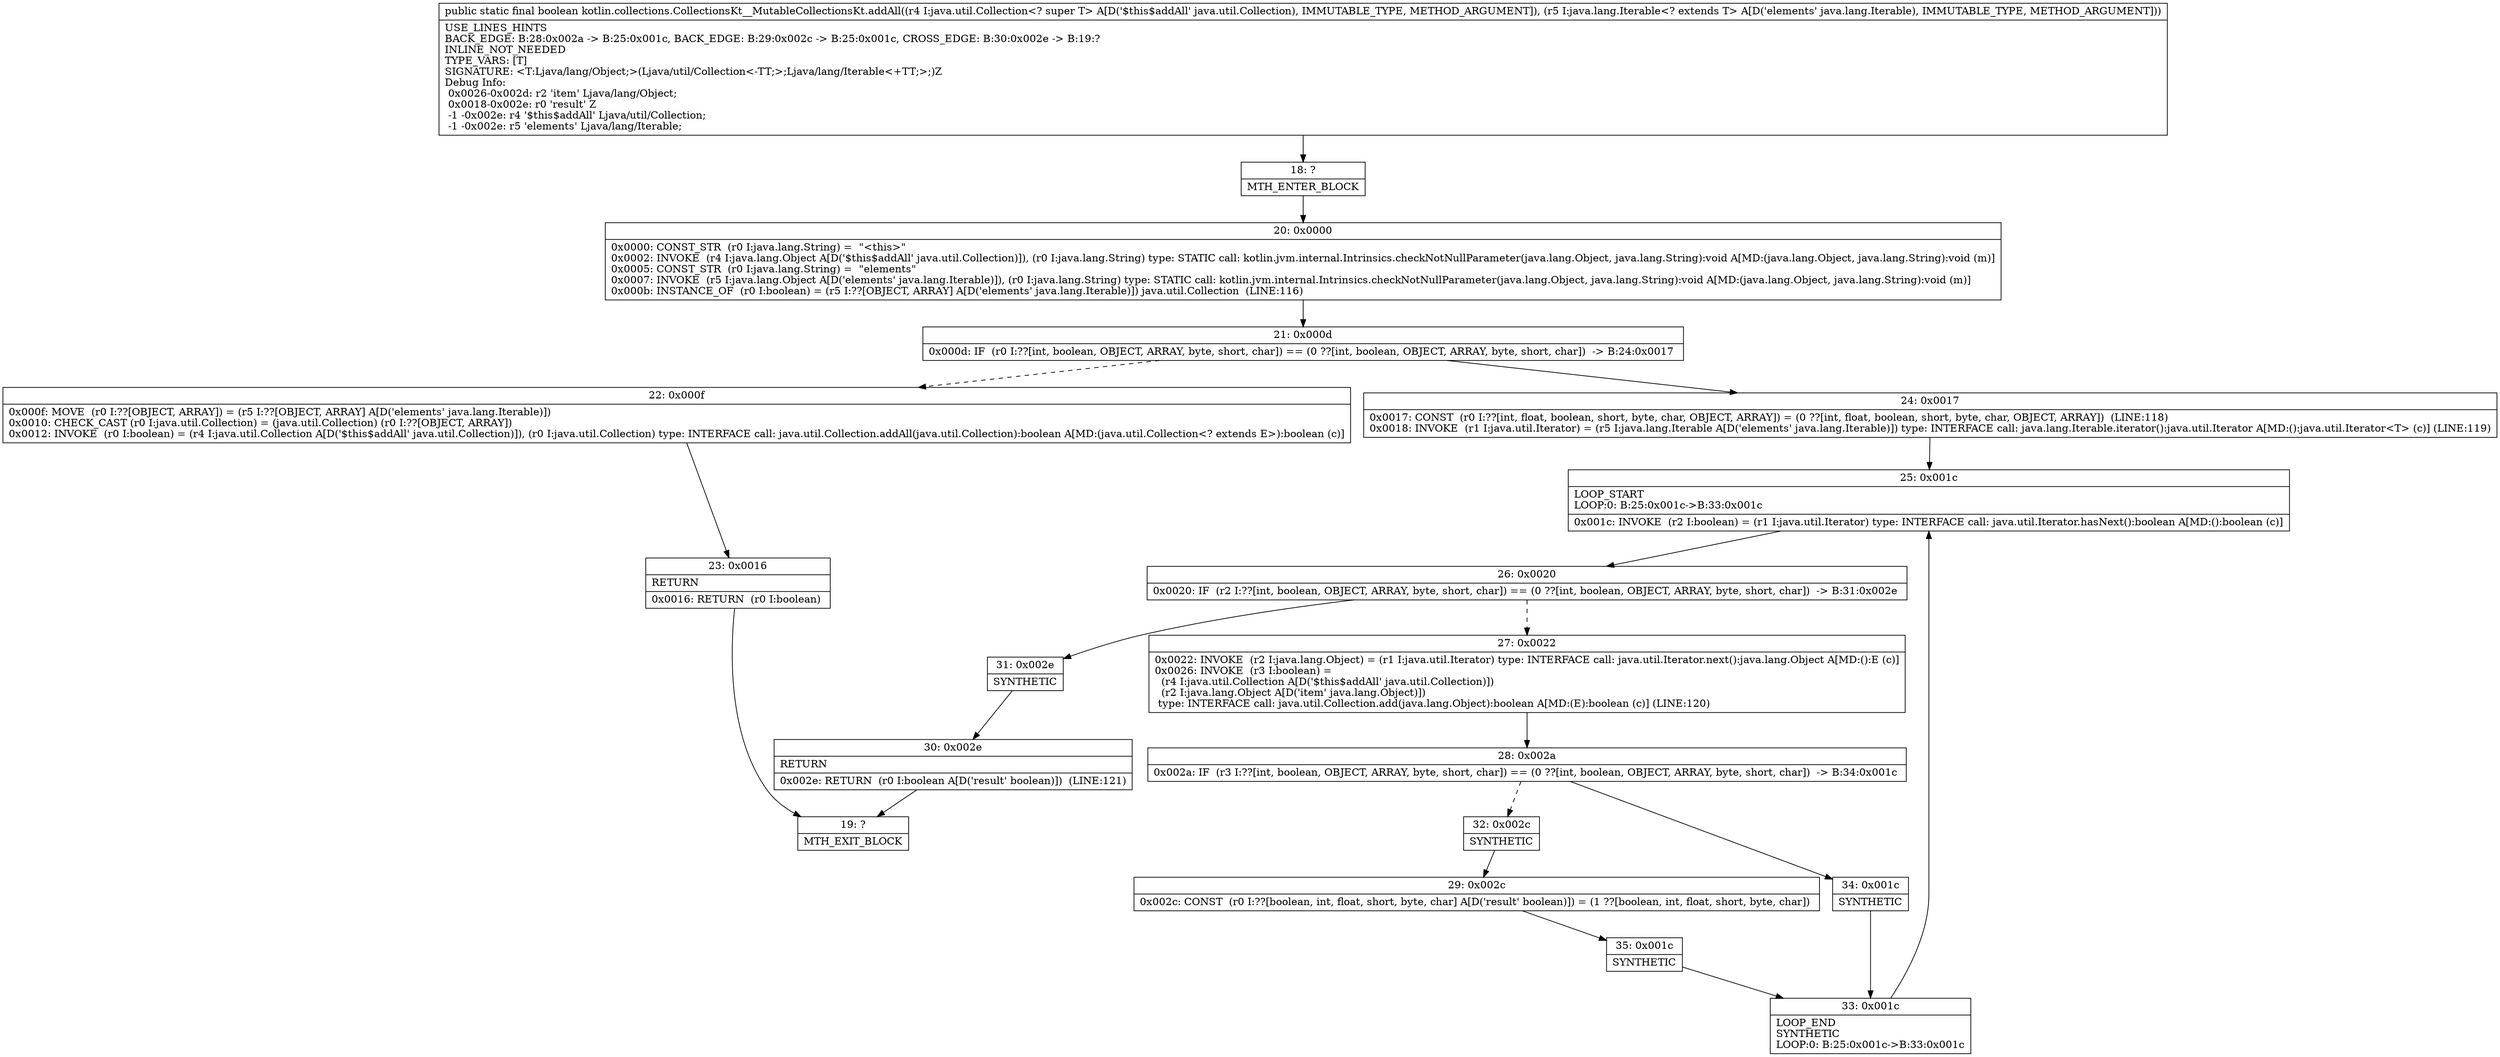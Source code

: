 digraph "CFG forkotlin.collections.CollectionsKt__MutableCollectionsKt.addAll(Ljava\/util\/Collection;Ljava\/lang\/Iterable;)Z" {
Node_18 [shape=record,label="{18\:\ ?|MTH_ENTER_BLOCK\l}"];
Node_20 [shape=record,label="{20\:\ 0x0000|0x0000: CONST_STR  (r0 I:java.lang.String) =  \"\<this\>\" \l0x0002: INVOKE  (r4 I:java.lang.Object A[D('$this$addAll' java.util.Collection)]), (r0 I:java.lang.String) type: STATIC call: kotlin.jvm.internal.Intrinsics.checkNotNullParameter(java.lang.Object, java.lang.String):void A[MD:(java.lang.Object, java.lang.String):void (m)]\l0x0005: CONST_STR  (r0 I:java.lang.String) =  \"elements\" \l0x0007: INVOKE  (r5 I:java.lang.Object A[D('elements' java.lang.Iterable)]), (r0 I:java.lang.String) type: STATIC call: kotlin.jvm.internal.Intrinsics.checkNotNullParameter(java.lang.Object, java.lang.String):void A[MD:(java.lang.Object, java.lang.String):void (m)]\l0x000b: INSTANCE_OF  (r0 I:boolean) = (r5 I:??[OBJECT, ARRAY] A[D('elements' java.lang.Iterable)]) java.util.Collection  (LINE:116)\l}"];
Node_21 [shape=record,label="{21\:\ 0x000d|0x000d: IF  (r0 I:??[int, boolean, OBJECT, ARRAY, byte, short, char]) == (0 ??[int, boolean, OBJECT, ARRAY, byte, short, char])  \-\> B:24:0x0017 \l}"];
Node_22 [shape=record,label="{22\:\ 0x000f|0x000f: MOVE  (r0 I:??[OBJECT, ARRAY]) = (r5 I:??[OBJECT, ARRAY] A[D('elements' java.lang.Iterable)]) \l0x0010: CHECK_CAST (r0 I:java.util.Collection) = (java.util.Collection) (r0 I:??[OBJECT, ARRAY]) \l0x0012: INVOKE  (r0 I:boolean) = (r4 I:java.util.Collection A[D('$this$addAll' java.util.Collection)]), (r0 I:java.util.Collection) type: INTERFACE call: java.util.Collection.addAll(java.util.Collection):boolean A[MD:(java.util.Collection\<? extends E\>):boolean (c)]\l}"];
Node_23 [shape=record,label="{23\:\ 0x0016|RETURN\l|0x0016: RETURN  (r0 I:boolean) \l}"];
Node_19 [shape=record,label="{19\:\ ?|MTH_EXIT_BLOCK\l}"];
Node_24 [shape=record,label="{24\:\ 0x0017|0x0017: CONST  (r0 I:??[int, float, boolean, short, byte, char, OBJECT, ARRAY]) = (0 ??[int, float, boolean, short, byte, char, OBJECT, ARRAY])  (LINE:118)\l0x0018: INVOKE  (r1 I:java.util.Iterator) = (r5 I:java.lang.Iterable A[D('elements' java.lang.Iterable)]) type: INTERFACE call: java.lang.Iterable.iterator():java.util.Iterator A[MD:():java.util.Iterator\<T\> (c)] (LINE:119)\l}"];
Node_25 [shape=record,label="{25\:\ 0x001c|LOOP_START\lLOOP:0: B:25:0x001c\-\>B:33:0x001c\l|0x001c: INVOKE  (r2 I:boolean) = (r1 I:java.util.Iterator) type: INTERFACE call: java.util.Iterator.hasNext():boolean A[MD:():boolean (c)]\l}"];
Node_26 [shape=record,label="{26\:\ 0x0020|0x0020: IF  (r2 I:??[int, boolean, OBJECT, ARRAY, byte, short, char]) == (0 ??[int, boolean, OBJECT, ARRAY, byte, short, char])  \-\> B:31:0x002e \l}"];
Node_27 [shape=record,label="{27\:\ 0x0022|0x0022: INVOKE  (r2 I:java.lang.Object) = (r1 I:java.util.Iterator) type: INTERFACE call: java.util.Iterator.next():java.lang.Object A[MD:():E (c)]\l0x0026: INVOKE  (r3 I:boolean) = \l  (r4 I:java.util.Collection A[D('$this$addAll' java.util.Collection)])\l  (r2 I:java.lang.Object A[D('item' java.lang.Object)])\l type: INTERFACE call: java.util.Collection.add(java.lang.Object):boolean A[MD:(E):boolean (c)] (LINE:120)\l}"];
Node_28 [shape=record,label="{28\:\ 0x002a|0x002a: IF  (r3 I:??[int, boolean, OBJECT, ARRAY, byte, short, char]) == (0 ??[int, boolean, OBJECT, ARRAY, byte, short, char])  \-\> B:34:0x001c \l}"];
Node_32 [shape=record,label="{32\:\ 0x002c|SYNTHETIC\l}"];
Node_29 [shape=record,label="{29\:\ 0x002c|0x002c: CONST  (r0 I:??[boolean, int, float, short, byte, char] A[D('result' boolean)]) = (1 ??[boolean, int, float, short, byte, char]) \l}"];
Node_35 [shape=record,label="{35\:\ 0x001c|SYNTHETIC\l}"];
Node_33 [shape=record,label="{33\:\ 0x001c|LOOP_END\lSYNTHETIC\lLOOP:0: B:25:0x001c\-\>B:33:0x001c\l}"];
Node_34 [shape=record,label="{34\:\ 0x001c|SYNTHETIC\l}"];
Node_31 [shape=record,label="{31\:\ 0x002e|SYNTHETIC\l}"];
Node_30 [shape=record,label="{30\:\ 0x002e|RETURN\l|0x002e: RETURN  (r0 I:boolean A[D('result' boolean)])  (LINE:121)\l}"];
MethodNode[shape=record,label="{public static final boolean kotlin.collections.CollectionsKt__MutableCollectionsKt.addAll((r4 I:java.util.Collection\<? super T\> A[D('$this$addAll' java.util.Collection), IMMUTABLE_TYPE, METHOD_ARGUMENT]), (r5 I:java.lang.Iterable\<? extends T\> A[D('elements' java.lang.Iterable), IMMUTABLE_TYPE, METHOD_ARGUMENT]))  | USE_LINES_HINTS\lBACK_EDGE: B:28:0x002a \-\> B:25:0x001c, BACK_EDGE: B:29:0x002c \-\> B:25:0x001c, CROSS_EDGE: B:30:0x002e \-\> B:19:?\lINLINE_NOT_NEEDED\lTYPE_VARS: [T]\lSIGNATURE: \<T:Ljava\/lang\/Object;\>(Ljava\/util\/Collection\<\-TT;\>;Ljava\/lang\/Iterable\<+TT;\>;)Z\lDebug Info:\l  0x0026\-0x002d: r2 'item' Ljava\/lang\/Object;\l  0x0018\-0x002e: r0 'result' Z\l  \-1 \-0x002e: r4 '$this$addAll' Ljava\/util\/Collection;\l  \-1 \-0x002e: r5 'elements' Ljava\/lang\/Iterable;\l}"];
MethodNode -> Node_18;Node_18 -> Node_20;
Node_20 -> Node_21;
Node_21 -> Node_22[style=dashed];
Node_21 -> Node_24;
Node_22 -> Node_23;
Node_23 -> Node_19;
Node_24 -> Node_25;
Node_25 -> Node_26;
Node_26 -> Node_27[style=dashed];
Node_26 -> Node_31;
Node_27 -> Node_28;
Node_28 -> Node_32[style=dashed];
Node_28 -> Node_34;
Node_32 -> Node_29;
Node_29 -> Node_35;
Node_35 -> Node_33;
Node_33 -> Node_25;
Node_34 -> Node_33;
Node_31 -> Node_30;
Node_30 -> Node_19;
}

